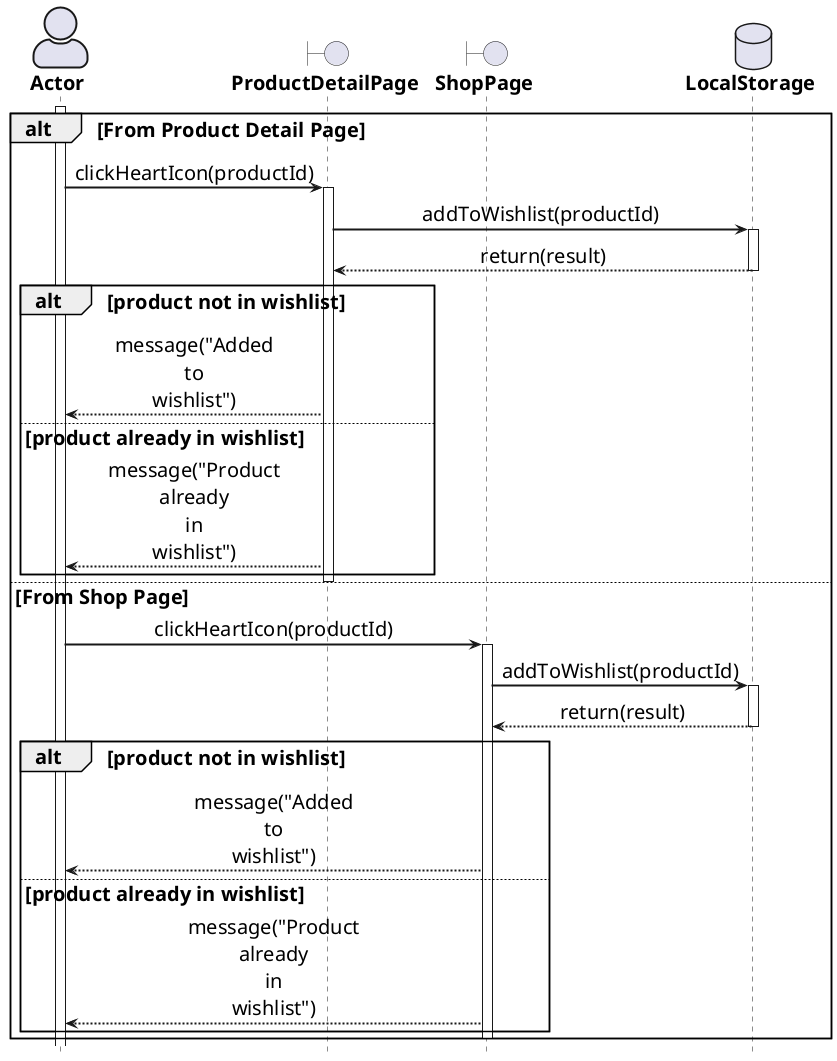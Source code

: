 @startuml

' General configuration
skinparam defaultFontSize 20
skinparam maxMessageSize 60
skinparam sequenceMessageAlign center

' Actor style configuration
skinparam actorStyle awesome

' Arrow and border thickness configuration
skinparam {
    ArrowThickness 2
    ParticipantBorderThickness 2
    ActorBorderThickness 2
    LifeLineBorderThickness 2
    ActivationBorderThickness 2
}

' Life line color configuration
skinparam LifeLineBorderColor black

' Font style configuration for components
skinparam {
    actorFontStyle bold
    boundaryFontStyle bold
    controlFontStyle bold
    entityFontStyle bold
    databaseFontStyle bold
}

' Define components
actor "Actor" as actor
boundary "ProductDetailPage" as detailPage
boundary "ShopPage" as shopPage
database "LocalStorage" as localStorage

' Start processing flow
activate actor

alt From Product Detail Page
    actor -> detailPage: clickHeartIcon(productId)
    activate detailPage
    detailPage -> localStorage: addToWishlist(productId)
    activate localStorage
    localStorage --> detailPage: return(result)
    deactivate localStorage
    alt product not in wishlist
        detailPage --> actor: message("Added to wishlist")
    else product already in wishlist
        detailPage --> actor: message("Product already in wishlist")
    end
    deactivate localStorage
    deactivate detailPage

else From Shop Page
    actor -> shopPage: clickHeartIcon(productId)
    activate shopPage
    shopPage -> localStorage: addToWishlist(productId)
    activate localStorage
    localStorage --> shopPage: return(result)
    deactivate localStorage
    alt product not in wishlist
        shopPage --> actor: message("Added to wishlist")
    else product already in wishlist
        shopPage --> actor: message("Product already in wishlist")
    end
    deactivate localStorage
    deactivate shopPage
end

hide footbox
@enduml